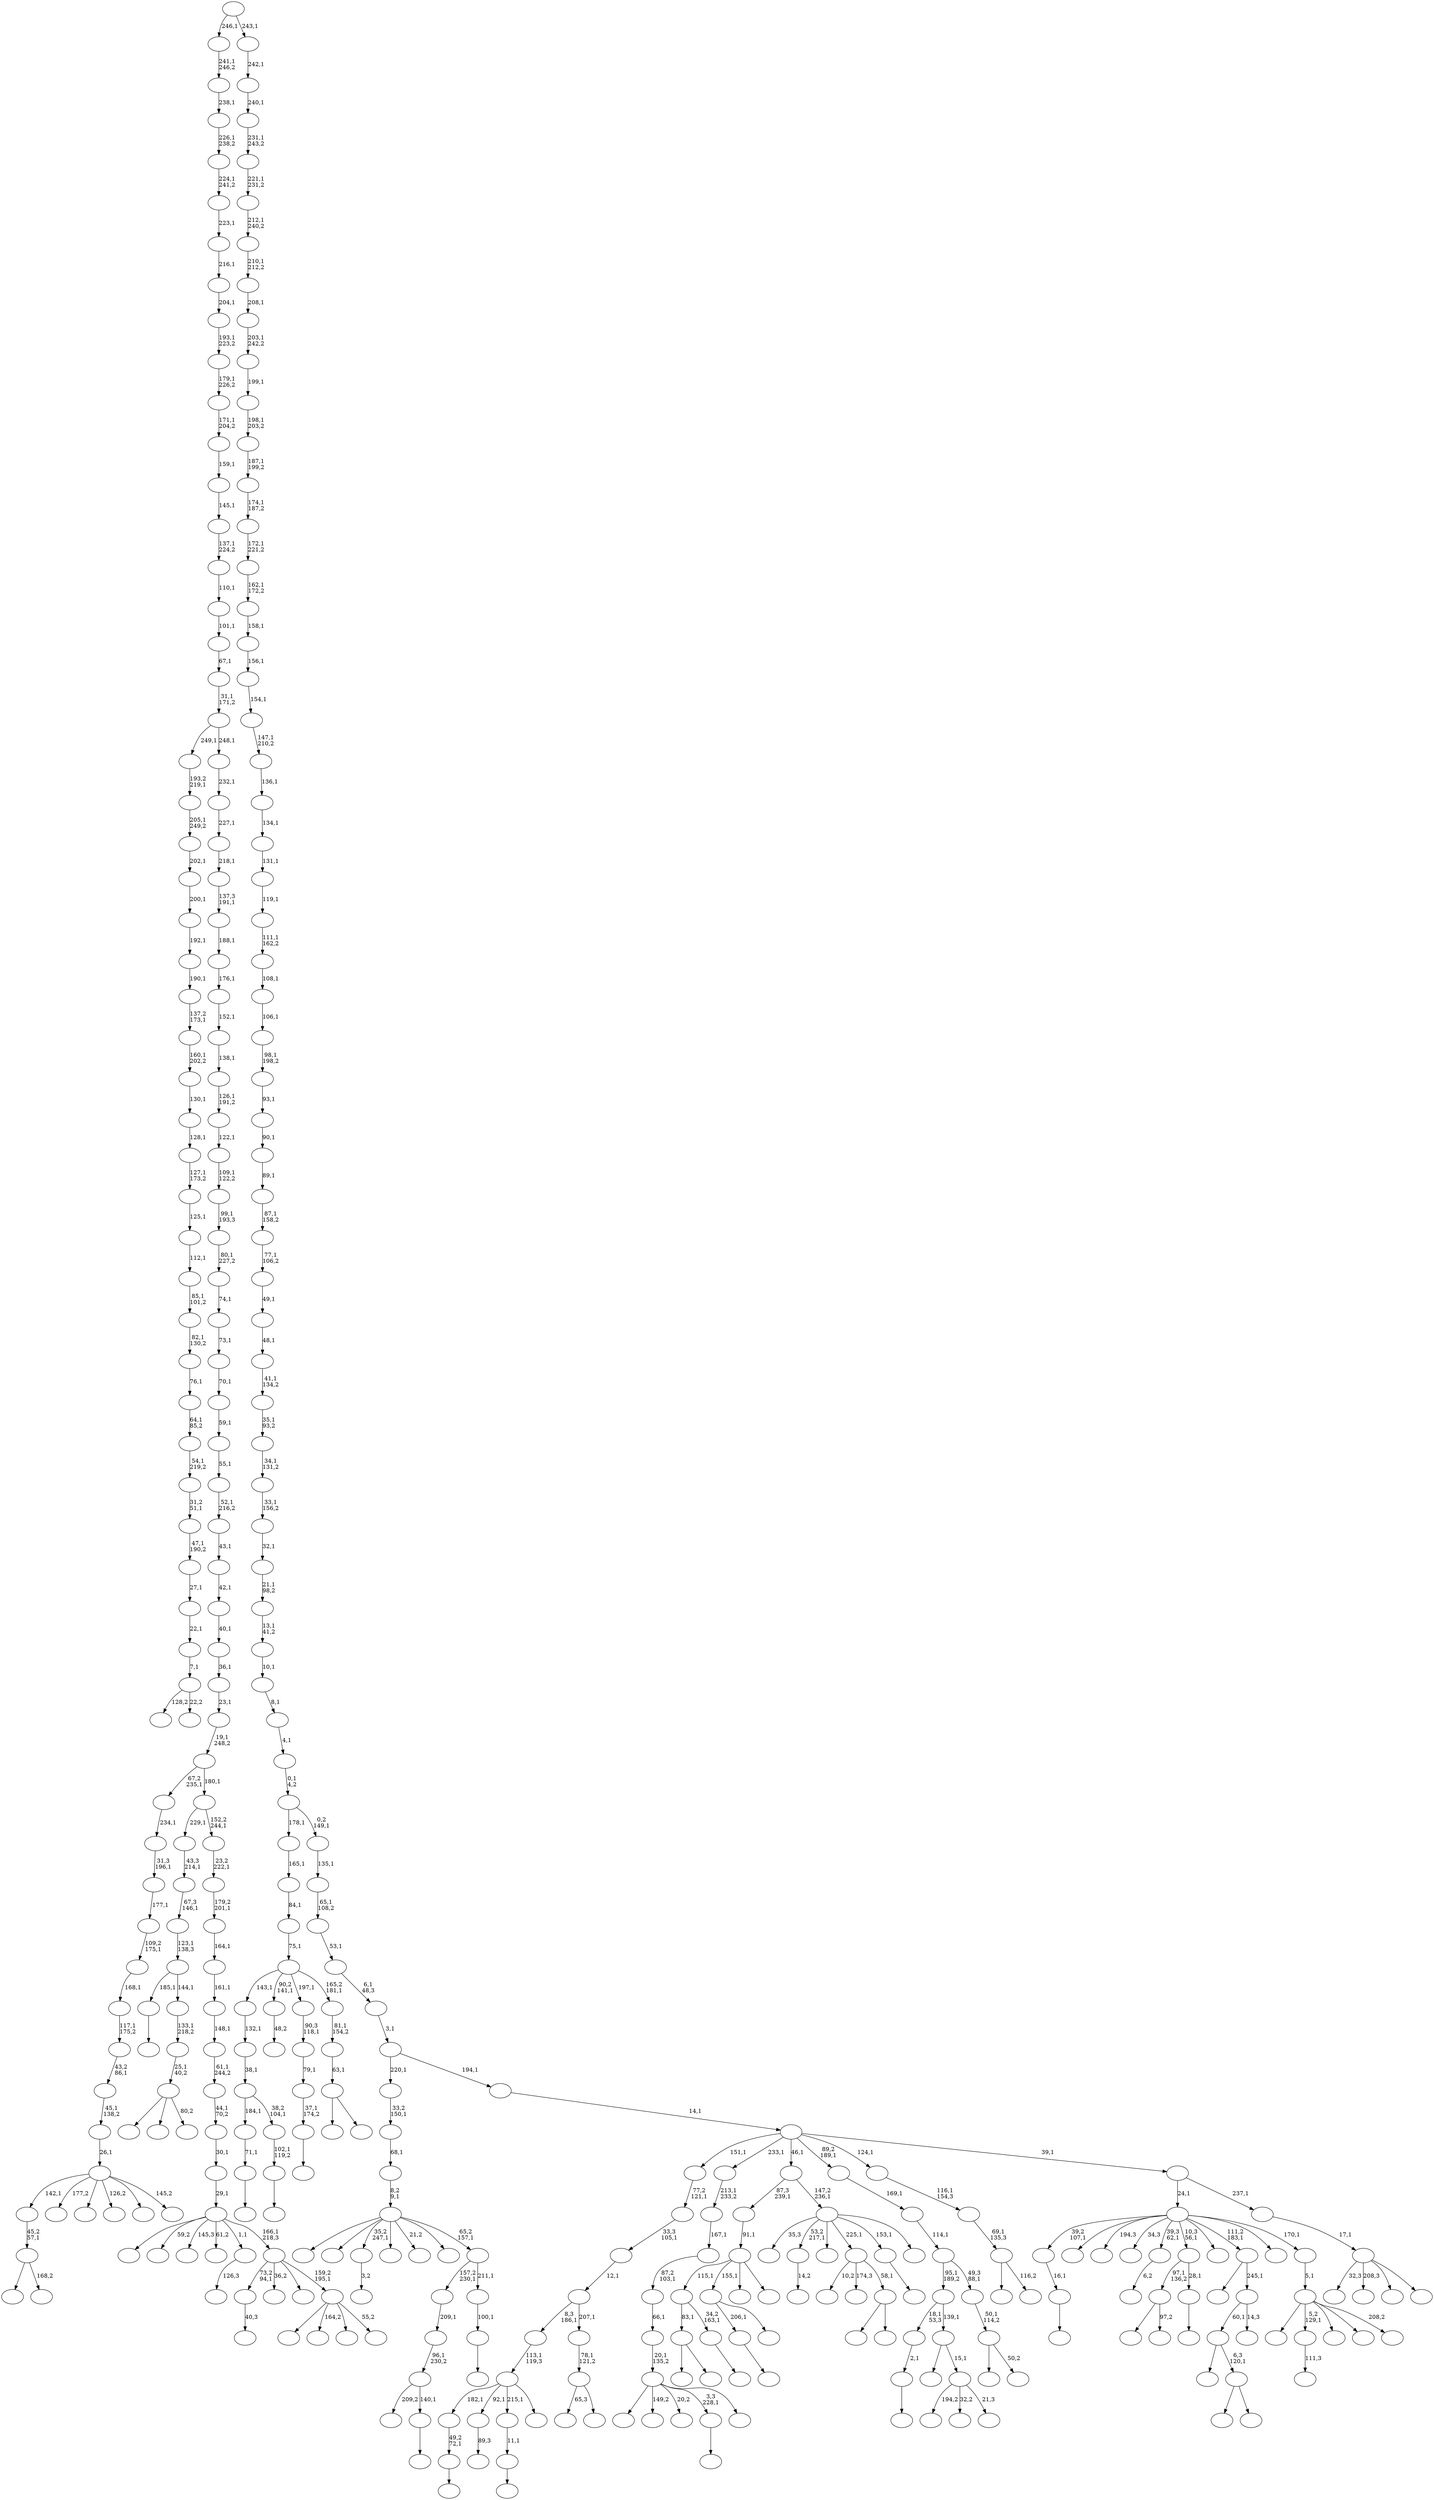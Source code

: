 digraph T {
	350 [label=""]
	349 [label=""]
	348 [label=""]
	347 [label=""]
	346 [label=""]
	345 [label=""]
	344 [label=""]
	343 [label=""]
	342 [label=""]
	341 [label=""]
	340 [label=""]
	339 [label=""]
	338 [label=""]
	337 [label=""]
	336 [label=""]
	335 [label=""]
	334 [label=""]
	333 [label=""]
	332 [label=""]
	331 [label=""]
	330 [label=""]
	329 [label=""]
	328 [label=""]
	327 [label=""]
	326 [label=""]
	325 [label=""]
	324 [label=""]
	323 [label=""]
	322 [label=""]
	321 [label=""]
	320 [label=""]
	319 [label=""]
	318 [label=""]
	317 [label=""]
	316 [label=""]
	315 [label=""]
	314 [label=""]
	313 [label=""]
	312 [label=""]
	311 [label=""]
	310 [label=""]
	309 [label=""]
	308 [label=""]
	307 [label=""]
	306 [label=""]
	305 [label=""]
	304 [label=""]
	303 [label=""]
	302 [label=""]
	301 [label=""]
	300 [label=""]
	299 [label=""]
	298 [label=""]
	297 [label=""]
	296 [label=""]
	295 [label=""]
	294 [label=""]
	293 [label=""]
	292 [label=""]
	291 [label=""]
	290 [label=""]
	289 [label=""]
	288 [label=""]
	287 [label=""]
	286 [label=""]
	285 [label=""]
	284 [label=""]
	283 [label=""]
	282 [label=""]
	281 [label=""]
	280 [label=""]
	279 [label=""]
	278 [label=""]
	277 [label=""]
	276 [label=""]
	275 [label=""]
	274 [label=""]
	273 [label=""]
	272 [label=""]
	271 [label=""]
	270 [label=""]
	269 [label=""]
	268 [label=""]
	267 [label=""]
	266 [label=""]
	265 [label=""]
	264 [label=""]
	263 [label=""]
	262 [label=""]
	261 [label=""]
	260 [label=""]
	259 [label=""]
	258 [label=""]
	257 [label=""]
	256 [label=""]
	255 [label=""]
	254 [label=""]
	253 [label=""]
	252 [label=""]
	251 [label=""]
	250 [label=""]
	249 [label=""]
	248 [label=""]
	247 [label=""]
	246 [label=""]
	245 [label=""]
	244 [label=""]
	243 [label=""]
	242 [label=""]
	241 [label=""]
	240 [label=""]
	239 [label=""]
	238 [label=""]
	237 [label=""]
	236 [label=""]
	235 [label=""]
	234 [label=""]
	233 [label=""]
	232 [label=""]
	231 [label=""]
	230 [label=""]
	229 [label=""]
	228 [label=""]
	227 [label=""]
	226 [label=""]
	225 [label=""]
	224 [label=""]
	223 [label=""]
	222 [label=""]
	221 [label=""]
	220 [label=""]
	219 [label=""]
	218 [label=""]
	217 [label=""]
	216 [label=""]
	215 [label=""]
	214 [label=""]
	213 [label=""]
	212 [label=""]
	211 [label=""]
	210 [label=""]
	209 [label=""]
	208 [label=""]
	207 [label=""]
	206 [label=""]
	205 [label=""]
	204 [label=""]
	203 [label=""]
	202 [label=""]
	201 [label=""]
	200 [label=""]
	199 [label=""]
	198 [label=""]
	197 [label=""]
	196 [label=""]
	195 [label=""]
	194 [label=""]
	193 [label=""]
	192 [label=""]
	191 [label=""]
	190 [label=""]
	189 [label=""]
	188 [label=""]
	187 [label=""]
	186 [label=""]
	185 [label=""]
	184 [label=""]
	183 [label=""]
	182 [label=""]
	181 [label=""]
	180 [label=""]
	179 [label=""]
	178 [label=""]
	177 [label=""]
	176 [label=""]
	175 [label=""]
	174 [label=""]
	173 [label=""]
	172 [label=""]
	171 [label=""]
	170 [label=""]
	169 [label=""]
	168 [label=""]
	167 [label=""]
	166 [label=""]
	165 [label=""]
	164 [label=""]
	163 [label=""]
	162 [label=""]
	161 [label=""]
	160 [label=""]
	159 [label=""]
	158 [label=""]
	157 [label=""]
	156 [label=""]
	155 [label=""]
	154 [label=""]
	153 [label=""]
	152 [label=""]
	151 [label=""]
	150 [label=""]
	149 [label=""]
	148 [label=""]
	147 [label=""]
	146 [label=""]
	145 [label=""]
	144 [label=""]
	143 [label=""]
	142 [label=""]
	141 [label=""]
	140 [label=""]
	139 [label=""]
	138 [label=""]
	137 [label=""]
	136 [label=""]
	135 [label=""]
	134 [label=""]
	133 [label=""]
	132 [label=""]
	131 [label=""]
	130 [label=""]
	129 [label=""]
	128 [label=""]
	127 [label=""]
	126 [label=""]
	125 [label=""]
	124 [label=""]
	123 [label=""]
	122 [label=""]
	121 [label=""]
	120 [label=""]
	119 [label=""]
	118 [label=""]
	117 [label=""]
	116 [label=""]
	115 [label=""]
	114 [label=""]
	113 [label=""]
	112 [label=""]
	111 [label=""]
	110 [label=""]
	109 [label=""]
	108 [label=""]
	107 [label=""]
	106 [label=""]
	105 [label=""]
	104 [label=""]
	103 [label=""]
	102 [label=""]
	101 [label=""]
	100 [label=""]
	99 [label=""]
	98 [label=""]
	97 [label=""]
	96 [label=""]
	95 [label=""]
	94 [label=""]
	93 [label=""]
	92 [label=""]
	91 [label=""]
	90 [label=""]
	89 [label=""]
	88 [label=""]
	87 [label=""]
	86 [label=""]
	85 [label=""]
	84 [label=""]
	83 [label=""]
	82 [label=""]
	81 [label=""]
	80 [label=""]
	79 [label=""]
	78 [label=""]
	77 [label=""]
	76 [label=""]
	75 [label=""]
	74 [label=""]
	73 [label=""]
	72 [label=""]
	71 [label=""]
	70 [label=""]
	69 [label=""]
	68 [label=""]
	67 [label=""]
	66 [label=""]
	65 [label=""]
	64 [label=""]
	63 [label=""]
	62 [label=""]
	61 [label=""]
	60 [label=""]
	59 [label=""]
	58 [label=""]
	57 [label=""]
	56 [label=""]
	55 [label=""]
	54 [label=""]
	53 [label=""]
	52 [label=""]
	51 [label=""]
	50 [label=""]
	49 [label=""]
	48 [label=""]
	47 [label=""]
	46 [label=""]
	45 [label=""]
	44 [label=""]
	43 [label=""]
	42 [label=""]
	41 [label=""]
	40 [label=""]
	39 [label=""]
	38 [label=""]
	37 [label=""]
	36 [label=""]
	35 [label=""]
	34 [label=""]
	33 [label=""]
	32 [label=""]
	31 [label=""]
	30 [label=""]
	29 [label=""]
	28 [label=""]
	27 [label=""]
	26 [label=""]
	25 [label=""]
	24 [label=""]
	23 [label=""]
	22 [label=""]
	21 [label=""]
	20 [label=""]
	19 [label=""]
	18 [label=""]
	17 [label=""]
	16 [label=""]
	15 [label=""]
	14 [label=""]
	13 [label=""]
	12 [label=""]
	11 [label=""]
	10 [label=""]
	9 [label=""]
	8 [label=""]
	7 [label=""]
	6 [label=""]
	5 [label=""]
	4 [label=""]
	3 [label=""]
	2 [label=""]
	1 [label=""]
	0 [label=""]
	347 -> 348 [label=""]
	346 -> 347 [label="49,2\n72,1"]
	344 -> 345 [label="89,3"]
	342 -> 343 [label=""]
	338 -> 350 [label=""]
	338 -> 339 [label="168,2"]
	337 -> 338 [label="45,2\n57,1"]
	326 -> 327 [label=""]
	325 -> 326 [label="11,1"]
	323 -> 324 [label="111,3"]
	321 -> 322 [label=""]
	320 -> 321 [label="71,1"]
	318 -> 319 [label=""]
	317 -> 318 [label="102,1\n119,2"]
	316 -> 320 [label="184,1"]
	316 -> 317 [label="38,2\n104,1"]
	315 -> 316 [label="38,1"]
	314 -> 315 [label="132,1"]
	312 -> 313 [label=""]
	310 -> 311 [label="40,3"]
	307 -> 308 [label=""]
	306 -> 307 [label="2,1"]
	303 -> 304 [label=""]
	302 -> 303 [label="16,1"]
	297 -> 340 [label="128,2"]
	297 -> 298 [label="22,2"]
	296 -> 297 [label="7,1"]
	295 -> 296 [label="22,1"]
	294 -> 295 [label="27,1"]
	293 -> 294 [label="47,1\n190,2"]
	292 -> 293 [label="31,2\n51,1"]
	291 -> 292 [label="54,1\n219,2"]
	290 -> 291 [label="64,1\n85,2"]
	289 -> 290 [label="76,1"]
	288 -> 289 [label="82,1\n130,2"]
	287 -> 288 [label="85,1\n101,2"]
	286 -> 287 [label="112,1"]
	285 -> 286 [label="125,1"]
	284 -> 285 [label="127,1\n173,2"]
	283 -> 284 [label="128,1"]
	282 -> 283 [label="130,1"]
	281 -> 282 [label="160,1\n202,2"]
	280 -> 281 [label="137,2\n173,1"]
	279 -> 280 [label="190,1"]
	278 -> 279 [label="192,1"]
	277 -> 278 [label="200,1"]
	276 -> 277 [label="202,1"]
	275 -> 276 [label="205,1\n249,2"]
	274 -> 275 [label="193,2\n219,1"]
	270 -> 271 [label="14,2"]
	262 -> 263 [label="48,2"]
	260 -> 305 [label=""]
	260 -> 261 [label=""]
	254 -> 255 [label=""]
	253 -> 260 [label="83,1"]
	253 -> 254 [label="34,2\n163,1"]
	251 -> 252 [label=""]
	250 -> 251 [label="37,1\n174,2"]
	249 -> 250 [label="79,1"]
	248 -> 249 [label="90,3\n118,1"]
	245 -> 332 [label=""]
	245 -> 246 [label="97,2"]
	243 -> 346 [label="182,1"]
	243 -> 344 [label="92,1"]
	243 -> 325 [label="215,1"]
	243 -> 244 [label=""]
	242 -> 243 [label="113,1\n119,3"]
	239 -> 312 [label="206,1"]
	239 -> 240 [label=""]
	237 -> 238 [label="3,2"]
	234 -> 299 [label=""]
	234 -> 235 [label=""]
	233 -> 234 [label="63,1"]
	232 -> 233 [label="81,1\n154,2"]
	231 -> 314 [label="143,1"]
	231 -> 262 [label="90,2\n141,1"]
	231 -> 248 [label="197,1"]
	231 -> 232 [label="165,2\n181,1"]
	230 -> 231 [label="75,1"]
	229 -> 230 [label="84,1"]
	228 -> 229 [label="165,1"]
	224 -> 225 [label=""]
	223 -> 331 [label="209,2"]
	223 -> 224 [label="140,1"]
	222 -> 223 [label="96,1\n230,2"]
	221 -> 222 [label="209,1"]
	219 -> 220 [label="6,2"]
	216 -> 217 [label=""]
	214 -> 215 [label=""]
	213 -> 245 [label="97,1\n136,2"]
	213 -> 214 [label="28,1"]
	203 -> 341 [label=""]
	203 -> 236 [label=""]
	203 -> 204 [label="80,2"]
	202 -> 203 [label="25,1\n40,2"]
	201 -> 202 [label="133,1\n218,2"]
	200 -> 342 [label="185,1"]
	200 -> 201 [label="144,1"]
	199 -> 200 [label="123,1\n138,3"]
	198 -> 199 [label="67,3\n146,1"]
	197 -> 198 [label="43,3\n214,1"]
	195 -> 333 [label=""]
	195 -> 196 [label=""]
	194 -> 257 [label=""]
	194 -> 195 [label="6,3\n120,1"]
	192 -> 253 [label="115,1"]
	192 -> 239 [label="155,1"]
	192 -> 226 [label=""]
	192 -> 193 [label=""]
	191 -> 192 [label="91,1"]
	187 -> 268 [label=""]
	187 -> 188 [label=""]
	186 -> 205 [label="10,2"]
	186 -> 189 [label="174,3"]
	186 -> 187 [label="58,1"]
	184 -> 194 [label="60,1"]
	184 -> 185 [label="14,3"]
	183 -> 212 [label=""]
	183 -> 184 [label="245,1"]
	179 -> 334 [label="65,3"]
	179 -> 180 [label=""]
	178 -> 179 [label="78,1\n121,2"]
	177 -> 242 [label="8,3\n186,1"]
	177 -> 178 [label="207,1"]
	176 -> 177 [label="12,1"]
	175 -> 176 [label="33,3\n105,1"]
	174 -> 175 [label="77,2\n121,1"]
	170 -> 349 [label=""]
	170 -> 273 [label="149,2"]
	170 -> 258 [label="20,2"]
	170 -> 216 [label="3,3\n228,1"]
	170 -> 171 [label=""]
	169 -> 170 [label="20,1\n135,2"]
	168 -> 169 [label="66,1"]
	167 -> 168 [label="87,2\n103,1"]
	166 -> 167 [label="167,1"]
	165 -> 166 [label="213,1\n233,2"]
	160 -> 161 [label=""]
	158 -> 159 [label="126,3"]
	154 -> 337 [label="142,1"]
	154 -> 336 [label="177,2"]
	154 -> 266 [label=""]
	154 -> 218 [label="126,2"]
	154 -> 172 [label=""]
	154 -> 155 [label="145,2"]
	153 -> 154 [label="26,1"]
	152 -> 153 [label="45,1\n138,2"]
	151 -> 152 [label="43,2\n86,1"]
	150 -> 151 [label="117,1\n175,2"]
	149 -> 150 [label="168,1"]
	148 -> 149 [label="109,2\n175,1"]
	147 -> 148 [label="177,1"]
	146 -> 147 [label="31,3\n196,1"]
	145 -> 146 [label="234,1"]
	143 -> 301 [label=""]
	143 -> 209 [label="164,2"]
	143 -> 206 [label=""]
	143 -> 144 [label="55,2"]
	142 -> 310 [label="73,2\n94,1"]
	142 -> 264 [label="36,2"]
	142 -> 162 [label=""]
	142 -> 143 [label="159,2\n195,1"]
	141 -> 309 [label=""]
	141 -> 272 [label="59,2"]
	141 -> 211 [label="145,3"]
	141 -> 208 [label="61,2"]
	141 -> 158 [label="1,1"]
	141 -> 142 [label="166,1\n218,3"]
	140 -> 141 [label="29,1"]
	139 -> 140 [label="30,1"]
	138 -> 139 [label="44,1\n70,2"]
	137 -> 138 [label="61,1\n244,2"]
	136 -> 137 [label="148,1"]
	135 -> 136 [label="161,1"]
	134 -> 135 [label="164,1"]
	133 -> 134 [label="179,2\n201,1"]
	132 -> 133 [label="23,2\n222,1"]
	131 -> 197 [label="229,1"]
	131 -> 132 [label="152,2\n244,1"]
	130 -> 145 [label="67,2\n235,1"]
	130 -> 131 [label="180,1"]
	129 -> 130 [label="19,1\n248,2"]
	128 -> 129 [label="23,1"]
	127 -> 128 [label="36,1"]
	126 -> 127 [label="40,1"]
	125 -> 126 [label="42,1"]
	124 -> 125 [label="43,1"]
	123 -> 124 [label="52,1\n216,2"]
	122 -> 123 [label="55,1"]
	121 -> 122 [label="59,1"]
	120 -> 121 [label="70,1"]
	119 -> 120 [label="73,1"]
	118 -> 119 [label="74,1"]
	117 -> 118 [label="80,1\n227,2"]
	116 -> 117 [label="99,1\n193,3"]
	115 -> 116 [label="109,1\n122,2"]
	114 -> 115 [label="122,1"]
	113 -> 114 [label="126,1\n191,2"]
	112 -> 113 [label="138,1"]
	111 -> 112 [label="152,1"]
	110 -> 111 [label="176,1"]
	109 -> 110 [label="188,1"]
	108 -> 109 [label="137,3\n191,1"]
	107 -> 108 [label="218,1"]
	106 -> 107 [label="227,1"]
	105 -> 106 [label="232,1"]
	104 -> 274 [label="249,1"]
	104 -> 105 [label="248,1"]
	103 -> 104 [label="31,1\n171,2"]
	102 -> 103 [label="67,1"]
	101 -> 102 [label="101,1"]
	100 -> 101 [label="110,1"]
	99 -> 100 [label="137,1\n224,2"]
	98 -> 99 [label="145,1"]
	97 -> 98 [label="159,1"]
	96 -> 97 [label="171,1\n204,2"]
	95 -> 96 [label="179,1\n226,2"]
	94 -> 95 [label="193,1\n223,2"]
	93 -> 94 [label="204,1"]
	92 -> 93 [label="216,1"]
	91 -> 92 [label="223,1"]
	90 -> 91 [label="224,1\n241,2"]
	89 -> 90 [label="226,1\n238,2"]
	88 -> 89 [label="238,1"]
	87 -> 88 [label="241,1\n246,2"]
	85 -> 300 [label="194,2"]
	85 -> 267 [label="32,2"]
	85 -> 86 [label="21,3"]
	84 -> 210 [label=""]
	84 -> 85 [label="15,1"]
	83 -> 306 [label="18,1\n53,3"]
	83 -> 84 [label="139,1"]
	81 -> 328 [label="35,3"]
	81 -> 270 [label="53,2\n217,1"]
	81 -> 265 [label=""]
	81 -> 186 [label="225,1"]
	81 -> 160 [label="153,1"]
	81 -> 82 [label=""]
	80 -> 191 [label="87,3\n239,1"]
	80 -> 81 [label="147,2\n236,1"]
	78 -> 79 [label=""]
	77 -> 78 [label="100,1"]
	76 -> 221 [label="157,2\n230,1"]
	76 -> 77 [label="211,1"]
	75 -> 329 [label=""]
	75 -> 241 [label=""]
	75 -> 237 [label="35,2\n247,1"]
	75 -> 207 [label=""]
	75 -> 182 [label="21,2"]
	75 -> 157 [label=""]
	75 -> 76 [label="65,2\n157,1"]
	74 -> 75 [label="8,2\n9,1"]
	73 -> 74 [label="68,1"]
	72 -> 73 [label="33,2\n150,1"]
	70 -> 335 [label=""]
	70 -> 323 [label="5,2\n129,1"]
	70 -> 247 [label=""]
	70 -> 164 [label=""]
	70 -> 71 [label="208,2"]
	69 -> 70 [label="5,1"]
	68 -> 302 [label="39,2\n107,1"]
	68 -> 269 [label=""]
	68 -> 259 [label="194,3"]
	68 -> 227 [label="34,3"]
	68 -> 219 [label="39,3\n62,1"]
	68 -> 213 [label="10,3\n56,1"]
	68 -> 190 [label=""]
	68 -> 183 [label="111,2\n183,1"]
	68 -> 173 [label=""]
	68 -> 69 [label="170,1"]
	66 -> 330 [label=""]
	66 -> 67 [label="50,2"]
	65 -> 66 [label="50,1\n114,2"]
	64 -> 83 [label="95,1\n189,2"]
	64 -> 65 [label="49,3\n88,1"]
	63 -> 64 [label="114,1"]
	62 -> 63 [label="169,1"]
	60 -> 156 [label=""]
	60 -> 61 [label="116,2"]
	59 -> 60 [label="69,1\n135,3"]
	58 -> 59 [label="116,1\n154,3"]
	56 -> 256 [label="32,3"]
	56 -> 181 [label="208,3"]
	56 -> 163 [label=""]
	56 -> 57 [label=""]
	55 -> 56 [label="17,1"]
	54 -> 68 [label="24,1"]
	54 -> 55 [label="237,1"]
	53 -> 174 [label="151,1"]
	53 -> 165 [label="233,1"]
	53 -> 80 [label="46,1"]
	53 -> 62 [label="89,2\n189,1"]
	53 -> 58 [label="124,1"]
	53 -> 54 [label="39,1"]
	52 -> 53 [label="14,1"]
	51 -> 72 [label="220,1"]
	51 -> 52 [label="194,1"]
	50 -> 51 [label="3,1"]
	49 -> 50 [label="6,1\n48,3"]
	48 -> 49 [label="53,1"]
	47 -> 48 [label="65,1\n108,2"]
	46 -> 47 [label="135,1"]
	45 -> 228 [label="178,1"]
	45 -> 46 [label="0,2\n149,1"]
	44 -> 45 [label="0,1\n4,2"]
	43 -> 44 [label="4,1"]
	42 -> 43 [label="8,1"]
	41 -> 42 [label="10,1"]
	40 -> 41 [label="13,1\n41,2"]
	39 -> 40 [label="21,1\n98,2"]
	38 -> 39 [label="32,1"]
	37 -> 38 [label="33,1\n156,2"]
	36 -> 37 [label="34,1\n131,2"]
	35 -> 36 [label="35,1\n93,2"]
	34 -> 35 [label="41,1\n134,2"]
	33 -> 34 [label="48,1"]
	32 -> 33 [label="49,1"]
	31 -> 32 [label="77,1\n106,2"]
	30 -> 31 [label="87,1\n158,2"]
	29 -> 30 [label="89,1"]
	28 -> 29 [label="90,1"]
	27 -> 28 [label="93,1"]
	26 -> 27 [label="98,1\n198,2"]
	25 -> 26 [label="106,1"]
	24 -> 25 [label="108,1"]
	23 -> 24 [label="111,1\n162,2"]
	22 -> 23 [label="119,1"]
	21 -> 22 [label="131,1"]
	20 -> 21 [label="134,1"]
	19 -> 20 [label="136,1"]
	18 -> 19 [label="147,1\n210,2"]
	17 -> 18 [label="154,1"]
	16 -> 17 [label="156,1"]
	15 -> 16 [label="158,1"]
	14 -> 15 [label="162,1\n172,2"]
	13 -> 14 [label="172,1\n221,2"]
	12 -> 13 [label="174,1\n187,2"]
	11 -> 12 [label="187,1\n199,2"]
	10 -> 11 [label="198,1\n203,2"]
	9 -> 10 [label="199,1"]
	8 -> 9 [label="203,1\n242,2"]
	7 -> 8 [label="208,1"]
	6 -> 7 [label="210,1\n212,2"]
	5 -> 6 [label="212,1\n240,2"]
	4 -> 5 [label="221,1\n231,2"]
	3 -> 4 [label="231,1\n243,2"]
	2 -> 3 [label="240,1"]
	1 -> 2 [label="242,1"]
	0 -> 87 [label="246,1"]
	0 -> 1 [label="243,1"]
}
